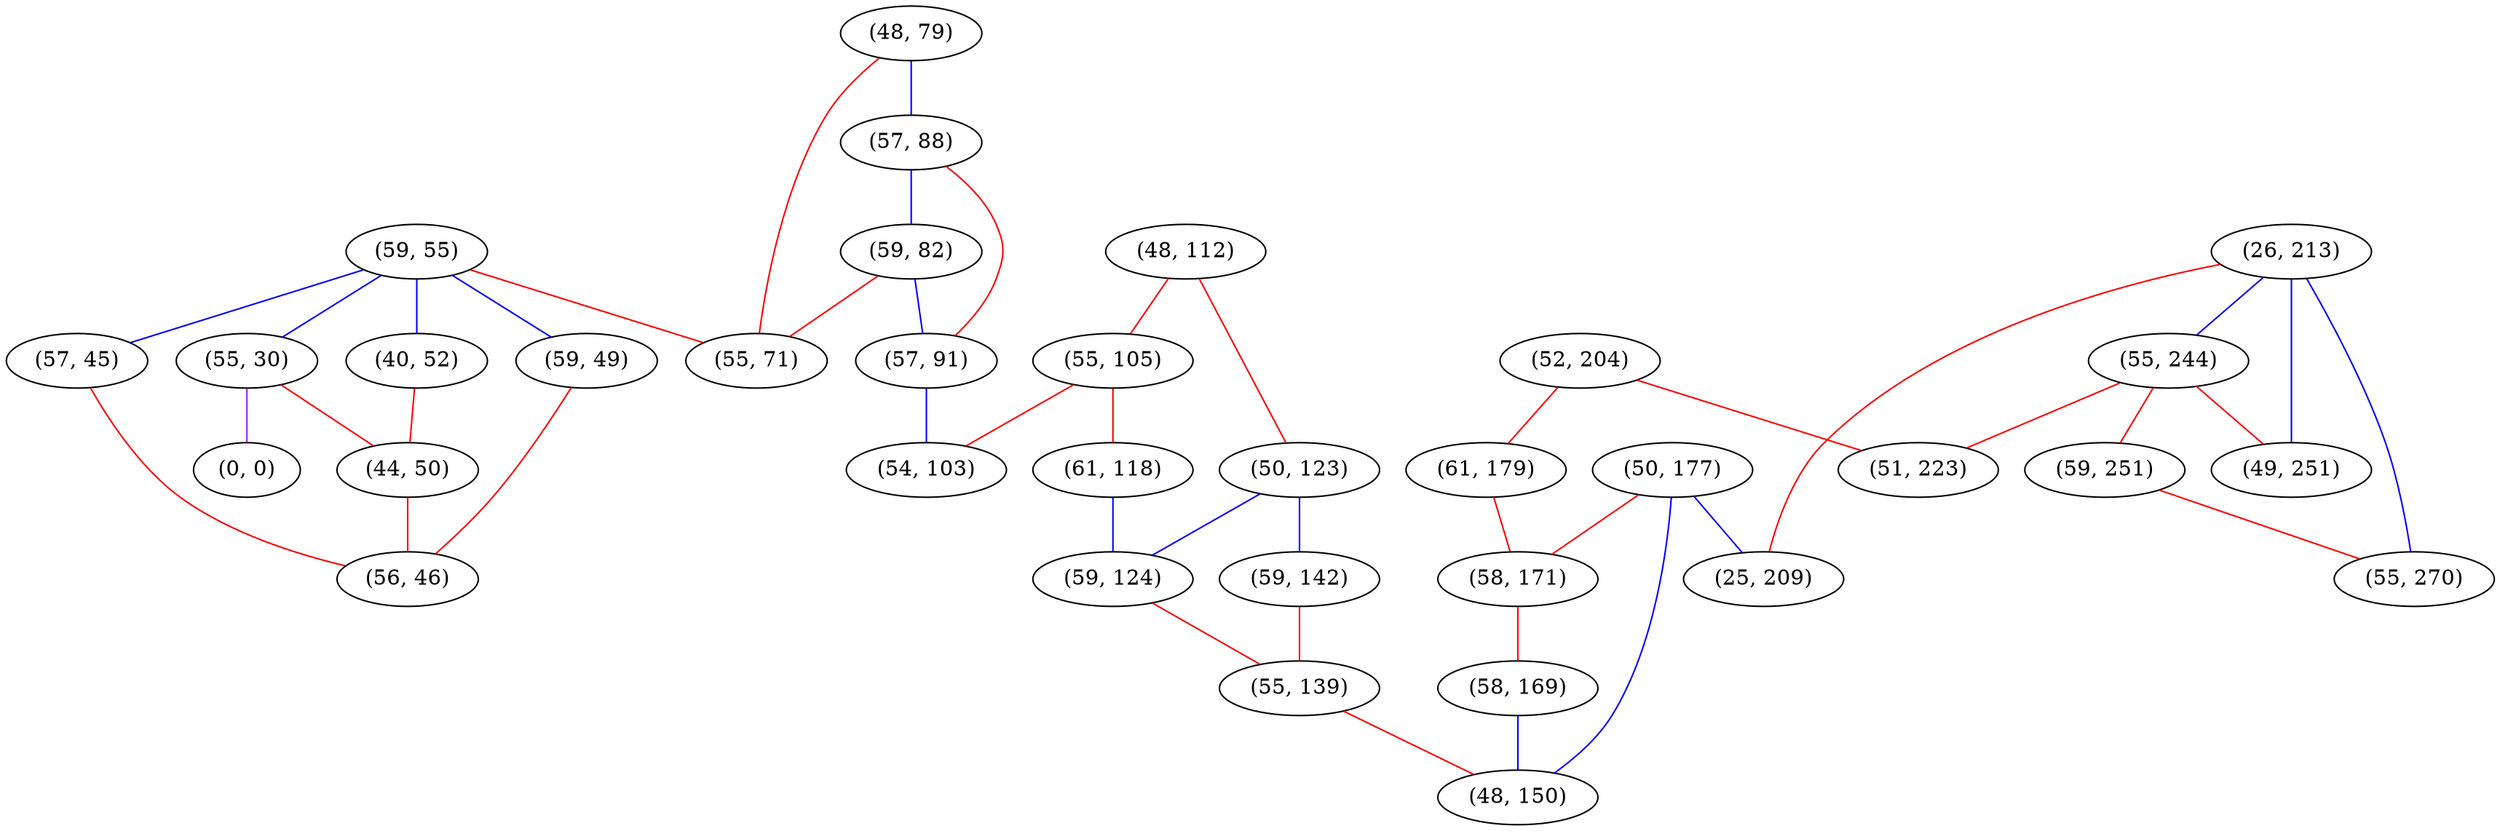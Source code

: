 graph "" {
"(59, 55)";
"(26, 213)";
"(48, 112)";
"(50, 177)";
"(55, 244)";
"(52, 204)";
"(48, 79)";
"(55, 105)";
"(25, 209)";
"(50, 123)";
"(40, 52)";
"(61, 118)";
"(57, 45)";
"(59, 124)";
"(57, 88)";
"(51, 223)";
"(55, 30)";
"(0, 0)";
"(59, 142)";
"(61, 179)";
"(55, 139)";
"(59, 82)";
"(44, 50)";
"(59, 49)";
"(58, 171)";
"(58, 169)";
"(49, 251)";
"(59, 251)";
"(48, 150)";
"(56, 46)";
"(55, 270)";
"(57, 91)";
"(54, 103)";
"(55, 71)";
"(59, 55)" -- "(57, 45)"  [color=blue, key=0, weight=3];
"(59, 55)" -- "(55, 30)"  [color=blue, key=0, weight=3];
"(59, 55)" -- "(59, 49)"  [color=blue, key=0, weight=3];
"(59, 55)" -- "(55, 71)"  [color=red, key=0, weight=1];
"(59, 55)" -- "(40, 52)"  [color=blue, key=0, weight=3];
"(26, 213)" -- "(55, 244)"  [color=blue, key=0, weight=3];
"(26, 213)" -- "(55, 270)"  [color=blue, key=0, weight=3];
"(26, 213)" -- "(49, 251)"  [color=blue, key=0, weight=3];
"(26, 213)" -- "(25, 209)"  [color=red, key=0, weight=1];
"(48, 112)" -- "(50, 123)"  [color=red, key=0, weight=1];
"(48, 112)" -- "(55, 105)"  [color=red, key=0, weight=1];
"(50, 177)" -- "(48, 150)"  [color=blue, key=0, weight=3];
"(50, 177)" -- "(58, 171)"  [color=red, key=0, weight=1];
"(50, 177)" -- "(25, 209)"  [color=blue, key=0, weight=3];
"(55, 244)" -- "(51, 223)"  [color=red, key=0, weight=1];
"(55, 244)" -- "(49, 251)"  [color=red, key=0, weight=1];
"(55, 244)" -- "(59, 251)"  [color=red, key=0, weight=1];
"(52, 204)" -- "(51, 223)"  [color=red, key=0, weight=1];
"(52, 204)" -- "(61, 179)"  [color=red, key=0, weight=1];
"(48, 79)" -- "(57, 88)"  [color=blue, key=0, weight=3];
"(48, 79)" -- "(55, 71)"  [color=red, key=0, weight=1];
"(55, 105)" -- "(61, 118)"  [color=red, key=0, weight=1];
"(55, 105)" -- "(54, 103)"  [color=red, key=0, weight=1];
"(50, 123)" -- "(59, 124)"  [color=blue, key=0, weight=3];
"(50, 123)" -- "(59, 142)"  [color=blue, key=0, weight=3];
"(40, 52)" -- "(44, 50)"  [color=red, key=0, weight=1];
"(61, 118)" -- "(59, 124)"  [color=blue, key=0, weight=3];
"(57, 45)" -- "(56, 46)"  [color=red, key=0, weight=1];
"(59, 124)" -- "(55, 139)"  [color=red, key=0, weight=1];
"(57, 88)" -- "(59, 82)"  [color=blue, key=0, weight=3];
"(57, 88)" -- "(57, 91)"  [color=red, key=0, weight=1];
"(55, 30)" -- "(44, 50)"  [color=red, key=0, weight=1];
"(55, 30)" -- "(0, 0)"  [color=purple, key=0, weight=4];
"(59, 142)" -- "(55, 139)"  [color=red, key=0, weight=1];
"(61, 179)" -- "(58, 171)"  [color=red, key=0, weight=1];
"(55, 139)" -- "(48, 150)"  [color=red, key=0, weight=1];
"(59, 82)" -- "(57, 91)"  [color=blue, key=0, weight=3];
"(59, 82)" -- "(55, 71)"  [color=red, key=0, weight=1];
"(44, 50)" -- "(56, 46)"  [color=red, key=0, weight=1];
"(59, 49)" -- "(56, 46)"  [color=red, key=0, weight=1];
"(58, 171)" -- "(58, 169)"  [color=red, key=0, weight=1];
"(58, 169)" -- "(48, 150)"  [color=blue, key=0, weight=3];
"(59, 251)" -- "(55, 270)"  [color=red, key=0, weight=1];
"(57, 91)" -- "(54, 103)"  [color=blue, key=0, weight=3];
}
